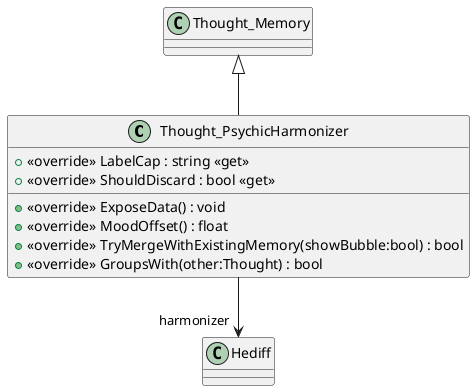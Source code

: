 @startuml
class Thought_PsychicHarmonizer {
    + <<override>> LabelCap : string <<get>>
    + <<override>> ShouldDiscard : bool <<get>>
    + <<override>> ExposeData() : void
    + <<override>> MoodOffset() : float
    + <<override>> TryMergeWithExistingMemory(showBubble:bool) : bool
    + <<override>> GroupsWith(other:Thought) : bool
}
Thought_Memory <|-- Thought_PsychicHarmonizer
Thought_PsychicHarmonizer --> "harmonizer" Hediff
@enduml
